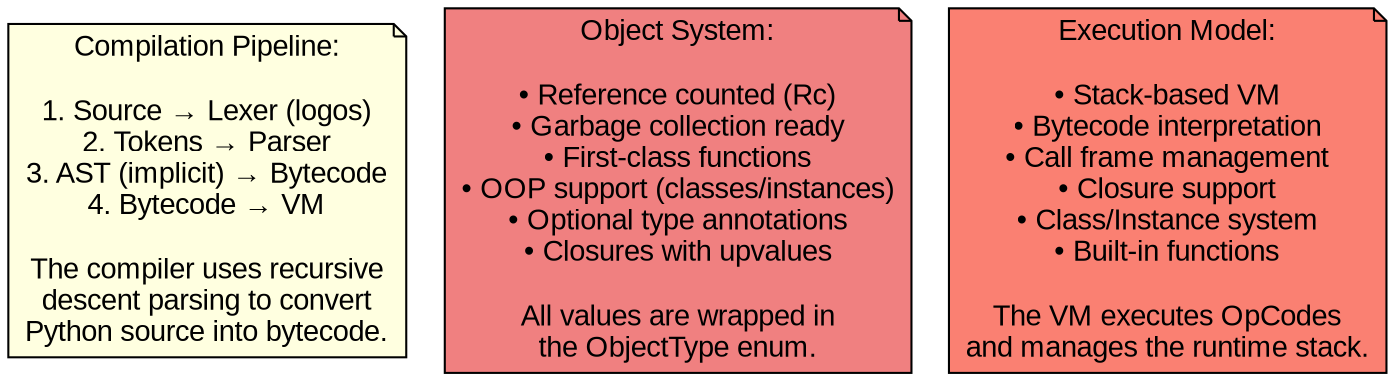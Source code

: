 digraph oxython_notes {
    // Graph settings
    rankdir=TB;
    node [shape=note, style="filled", fontname="Arial"];
    edge [fontname="Arial", fontsize=10];

    // Architecture notes arranged horizontally
    {
        rank=same;

        note1 [label="Compilation Pipeline:\n\n1. Source → Lexer (logos)\n2. Tokens → Parser\n3. AST (implicit) → Bytecode\n4. Bytecode → VM\n\nThe compiler uses recursive\ndescent parsing to convert\nPython source into bytecode.", fillcolor=lightyellow];

        note2 [label="Object System:\n\n• Reference counted (Rc)\n• Garbage collection ready\n• First-class functions\n• OOP support (classes/instances)\n• Optional type annotations\n• Closures with upvalues\n\nAll values are wrapped in\nthe ObjectType enum.", fillcolor=lightcoral];

        note3 [label="Execution Model:\n\n• Stack-based VM\n• Bytecode interpretation\n• Call frame management\n• Closure support\n• Class/Instance system\n• Built-in functions\n\nThe VM executes OpCodes\nand manages the runtime stack.", fillcolor=salmon];
    }
}
